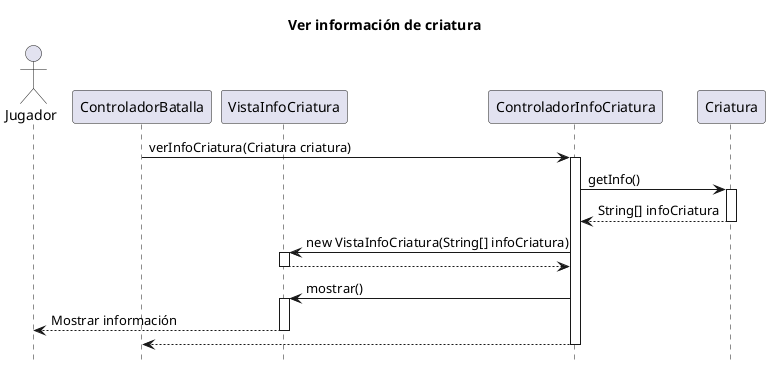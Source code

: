 @startuml
hide footbox
title Ver información de criatura

actor Jugador as j

participant ControladorBatalla as contBat
participant VistaInfoCriatura as visIn
participant ControladorInfoCriatura as contIn
participant Criatura as cri

contBat -> contIn : verInfoCriatura(Criatura criatura)
activate contIn

contIn -> cri : getInfo()
activate cri

cri --> contIn : String[] infoCriatura
deactivate cri

contIn -> visIn : new VistaInfoCriatura(String[] infoCriatura)
activate visIn

visIn --> contIn
deactivate visIn

contIn -> visIn : mostrar()
activate visIn

visIn --> j : Mostrar información
deactivate visIn

contIn --> contBat
deactivate contIn

@enduml
